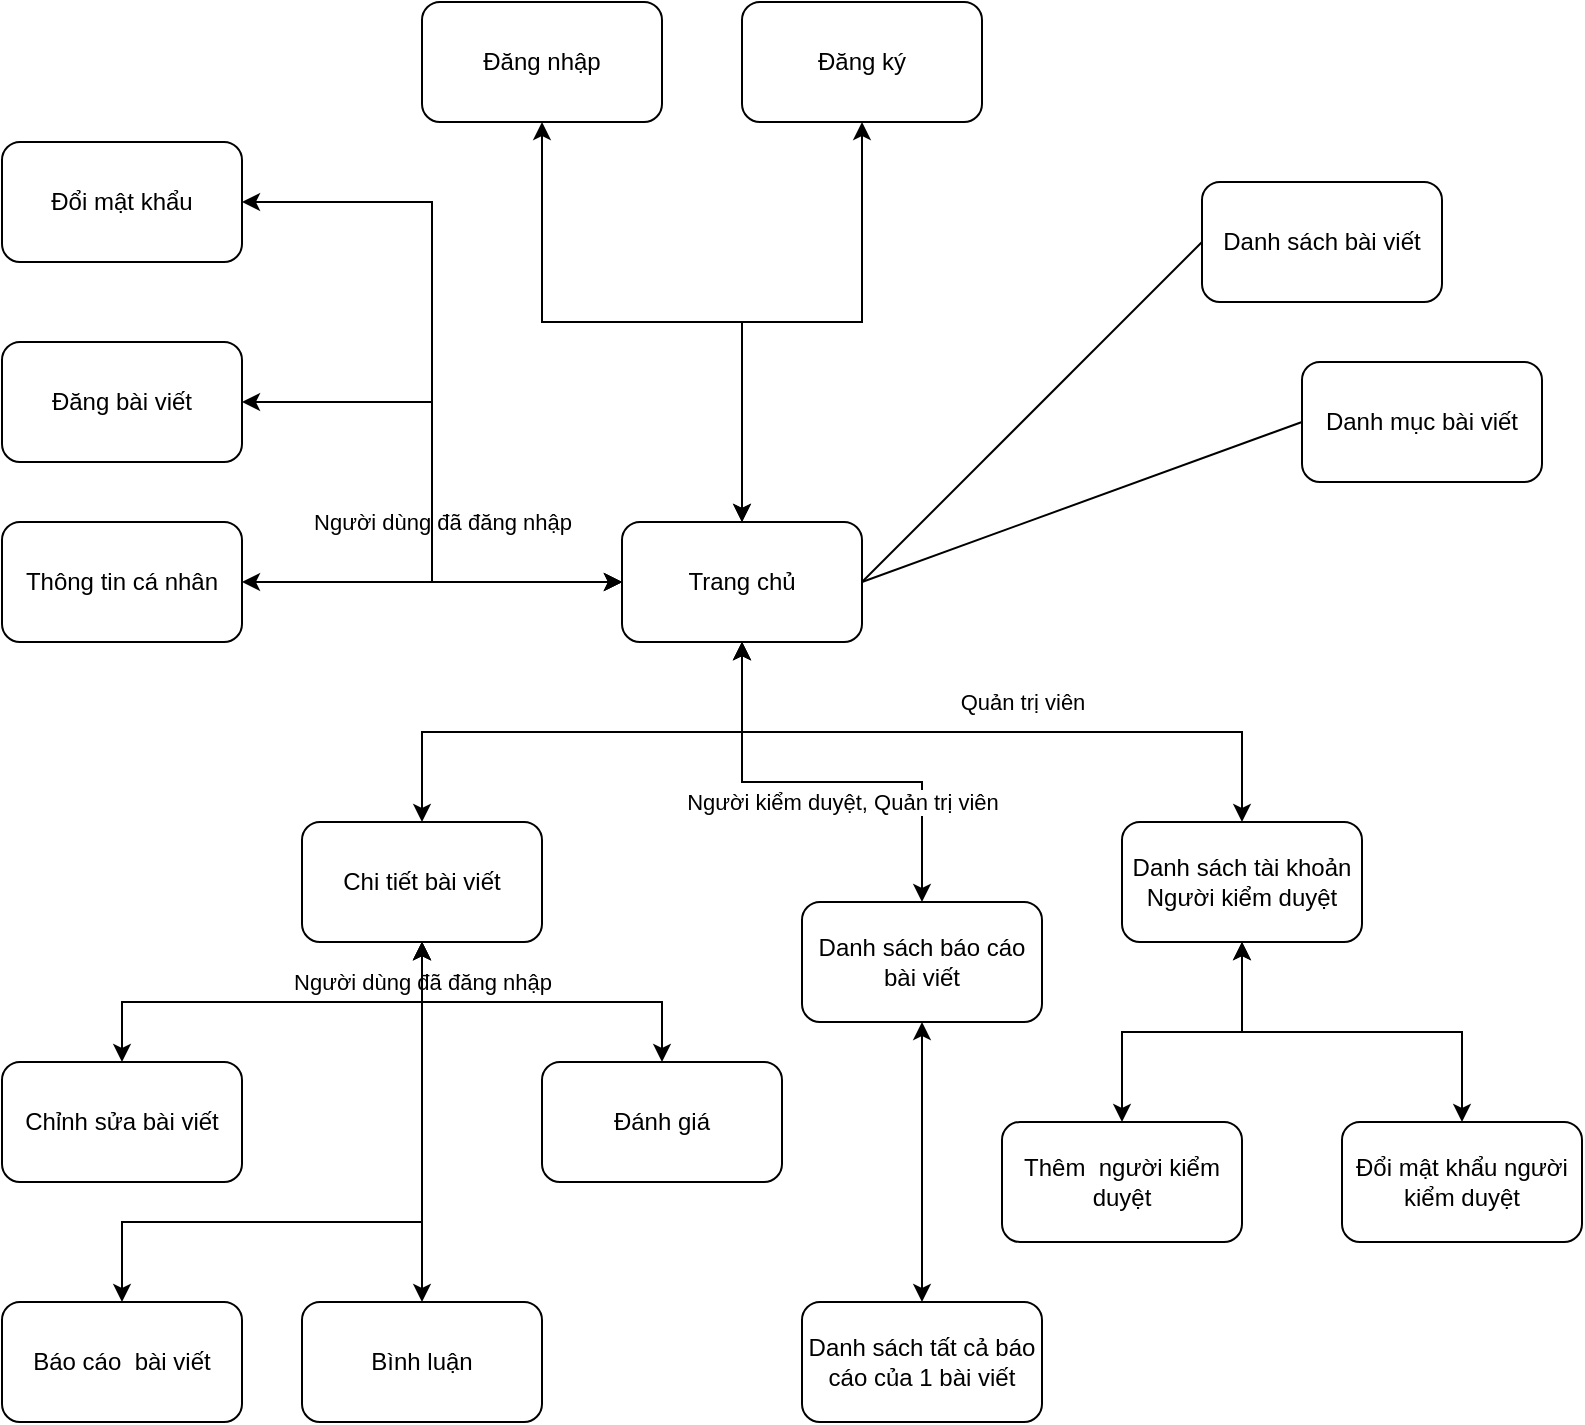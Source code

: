 <mxfile version="16.1.0" type="github">
  <diagram id="9b-n6-_HOrm0a3b0DLh-" name="Page-1">
    <mxGraphModel dx="1298" dy="868" grid="1" gridSize="10" guides="1" tooltips="1" connect="1" arrows="1" fold="1" page="1" pageScale="1" pageWidth="1200" pageHeight="1920" math="0" shadow="0">
      <root>
        <mxCell id="0" />
        <mxCell id="1" parent="0" />
        <mxCell id="oOdg0apKDVtBuKh9M6Oo-1" value="Trang chủ" style="rounded=1;whiteSpace=wrap;html=1;" vertex="1" parent="1">
          <mxGeometry x="540" y="290" width="120" height="60" as="geometry" />
        </mxCell>
        <mxCell id="oOdg0apKDVtBuKh9M6Oo-2" value="Đăng nhập" style="rounded=1;whiteSpace=wrap;html=1;" vertex="1" parent="1">
          <mxGeometry x="440" y="30" width="120" height="60" as="geometry" />
        </mxCell>
        <mxCell id="oOdg0apKDVtBuKh9M6Oo-3" value="Đăng ký" style="rounded=1;whiteSpace=wrap;html=1;" vertex="1" parent="1">
          <mxGeometry x="600" y="30" width="120" height="60" as="geometry" />
        </mxCell>
        <mxCell id="oOdg0apKDVtBuKh9M6Oo-4" value="Danh sách bài viết" style="rounded=1;whiteSpace=wrap;html=1;" vertex="1" parent="1">
          <mxGeometry x="830" y="120" width="120" height="60" as="geometry" />
        </mxCell>
        <mxCell id="oOdg0apKDVtBuKh9M6Oo-5" value="Danh mục bài viết" style="rounded=1;whiteSpace=wrap;html=1;" vertex="1" parent="1">
          <mxGeometry x="880" y="210" width="120" height="60" as="geometry" />
        </mxCell>
        <mxCell id="oOdg0apKDVtBuKh9M6Oo-6" value="Chi tiết bài viết" style="rounded=1;whiteSpace=wrap;html=1;" vertex="1" parent="1">
          <mxGeometry x="380" y="440" width="120" height="60" as="geometry" />
        </mxCell>
        <mxCell id="oOdg0apKDVtBuKh9M6Oo-7" value="Đánh giá" style="rounded=1;whiteSpace=wrap;html=1;" vertex="1" parent="1">
          <mxGeometry x="500" y="560" width="120" height="60" as="geometry" />
        </mxCell>
        <mxCell id="oOdg0apKDVtBuKh9M6Oo-8" value="Bình luận" style="rounded=1;whiteSpace=wrap;html=1;" vertex="1" parent="1">
          <mxGeometry x="380" y="680" width="120" height="60" as="geometry" />
        </mxCell>
        <mxCell id="oOdg0apKDVtBuKh9M6Oo-9" value="Báo cáo &amp;nbsp;bài viết" style="rounded=1;whiteSpace=wrap;html=1;" vertex="1" parent="1">
          <mxGeometry x="230" y="680" width="120" height="60" as="geometry" />
        </mxCell>
        <mxCell id="oOdg0apKDVtBuKh9M6Oo-10" value="Chỉnh sửa bài viết" style="rounded=1;whiteSpace=wrap;html=1;" vertex="1" parent="1">
          <mxGeometry x="230" y="560" width="120" height="60" as="geometry" />
        </mxCell>
        <mxCell id="oOdg0apKDVtBuKh9M6Oo-11" value="Đăng bài viết" style="rounded=1;whiteSpace=wrap;html=1;" vertex="1" parent="1">
          <mxGeometry x="230" y="200" width="120" height="60" as="geometry" />
        </mxCell>
        <mxCell id="oOdg0apKDVtBuKh9M6Oo-12" value="Danh sách báo cáo bài viết" style="rounded=1;whiteSpace=wrap;html=1;" vertex="1" parent="1">
          <mxGeometry x="630" y="480" width="120" height="60" as="geometry" />
        </mxCell>
        <mxCell id="oOdg0apKDVtBuKh9M6Oo-13" value="Danh sách tất cả báo cáo của 1 bài viết" style="rounded=1;whiteSpace=wrap;html=1;" vertex="1" parent="1">
          <mxGeometry x="630" y="680" width="120" height="60" as="geometry" />
        </mxCell>
        <mxCell id="oOdg0apKDVtBuKh9M6Oo-14" value="Danh sách tài khoản Người kiểm duyệt&lt;br&gt;" style="rounded=1;whiteSpace=wrap;html=1;" vertex="1" parent="1">
          <mxGeometry x="790" y="440" width="120" height="60" as="geometry" />
        </mxCell>
        <mxCell id="oOdg0apKDVtBuKh9M6Oo-15" value="Thêm &amp;nbsp;người kiểm duyệt" style="rounded=1;whiteSpace=wrap;html=1;" vertex="1" parent="1">
          <mxGeometry x="730" y="590" width="120" height="60" as="geometry" />
        </mxCell>
        <mxCell id="oOdg0apKDVtBuKh9M6Oo-16" value="Đổi mật khẩu người kiểm duyệt" style="rounded=1;whiteSpace=wrap;html=1;" vertex="1" parent="1">
          <mxGeometry x="900" y="590" width="120" height="60" as="geometry" />
        </mxCell>
        <mxCell id="oOdg0apKDVtBuKh9M6Oo-17" value="Đổi mật khẩu" style="rounded=1;whiteSpace=wrap;html=1;" vertex="1" parent="1">
          <mxGeometry x="230" y="100" width="120" height="60" as="geometry" />
        </mxCell>
        <mxCell id="oOdg0apKDVtBuKh9M6Oo-18" value="Thông tin cá nhân" style="rounded=1;whiteSpace=wrap;html=1;" vertex="1" parent="1">
          <mxGeometry x="230" y="290" width="120" height="60" as="geometry" />
        </mxCell>
        <mxCell id="oOdg0apKDVtBuKh9M6Oo-20" value="" style="endArrow=none;html=1;rounded=0;entryX=0;entryY=0.5;entryDx=0;entryDy=0;exitX=1;exitY=0.5;exitDx=0;exitDy=0;" edge="1" parent="1" source="oOdg0apKDVtBuKh9M6Oo-1" target="oOdg0apKDVtBuKh9M6Oo-4">
          <mxGeometry width="50" height="50" relative="1" as="geometry">
            <mxPoint x="580" y="400" as="sourcePoint" />
            <mxPoint x="630" y="350" as="targetPoint" />
          </mxGeometry>
        </mxCell>
        <mxCell id="oOdg0apKDVtBuKh9M6Oo-21" value="" style="endArrow=none;html=1;rounded=0;entryX=0;entryY=0.5;entryDx=0;entryDy=0;exitX=1;exitY=0.5;exitDx=0;exitDy=0;" edge="1" parent="1" source="oOdg0apKDVtBuKh9M6Oo-1" target="oOdg0apKDVtBuKh9M6Oo-5">
          <mxGeometry width="50" height="50" relative="1" as="geometry">
            <mxPoint x="580" y="400" as="sourcePoint" />
            <mxPoint x="630" y="350" as="targetPoint" />
          </mxGeometry>
        </mxCell>
        <mxCell id="oOdg0apKDVtBuKh9M6Oo-22" value="" style="endArrow=classic;startArrow=classic;html=1;rounded=0;entryX=0.5;entryY=1;entryDx=0;entryDy=0;exitX=0.5;exitY=0;exitDx=0;exitDy=0;elbow=vertical;edgeStyle=elbowEdgeStyle;" edge="1" parent="1" source="oOdg0apKDVtBuKh9M6Oo-1" target="oOdg0apKDVtBuKh9M6Oo-2">
          <mxGeometry width="50" height="50" relative="1" as="geometry">
            <mxPoint x="620" y="400" as="sourcePoint" />
            <mxPoint x="670" y="350" as="targetPoint" />
          </mxGeometry>
        </mxCell>
        <mxCell id="oOdg0apKDVtBuKh9M6Oo-23" value="" style="endArrow=classic;startArrow=classic;html=1;rounded=0;elbow=vertical;entryX=0.5;entryY=1;entryDx=0;entryDy=0;exitX=0.5;exitY=0;exitDx=0;exitDy=0;edgeStyle=elbowEdgeStyle;" edge="1" parent="1" source="oOdg0apKDVtBuKh9M6Oo-1" target="oOdg0apKDVtBuKh9M6Oo-3">
          <mxGeometry width="50" height="50" relative="1" as="geometry">
            <mxPoint x="620" y="400" as="sourcePoint" />
            <mxPoint x="670" y="350" as="targetPoint" />
          </mxGeometry>
        </mxCell>
        <mxCell id="oOdg0apKDVtBuKh9M6Oo-24" value="Người dùng đã đăng nhập" style="endArrow=classic;startArrow=classic;html=1;rounded=0;exitX=1;exitY=0.5;exitDx=0;exitDy=0;entryX=0;entryY=0.5;entryDx=0;entryDy=0;edgeStyle=elbowEdgeStyle;" edge="1" parent="1" source="oOdg0apKDVtBuKh9M6Oo-17" target="oOdg0apKDVtBuKh9M6Oo-1">
          <mxGeometry x="0.342" y="5" width="50" height="50" relative="1" as="geometry">
            <mxPoint x="620" y="400" as="sourcePoint" />
            <mxPoint x="670" y="350" as="targetPoint" />
            <mxPoint as="offset" />
          </mxGeometry>
        </mxCell>
        <mxCell id="oOdg0apKDVtBuKh9M6Oo-25" value="" style="endArrow=classic;startArrow=classic;html=1;rounded=0;exitX=1;exitY=0.5;exitDx=0;exitDy=0;entryX=0;entryY=0.5;entryDx=0;entryDy=0;edgeStyle=elbowEdgeStyle;" edge="1" parent="1" source="oOdg0apKDVtBuKh9M6Oo-11" target="oOdg0apKDVtBuKh9M6Oo-1">
          <mxGeometry width="50" height="50" relative="1" as="geometry">
            <mxPoint x="620" y="400" as="sourcePoint" />
            <mxPoint x="670" y="350" as="targetPoint" />
          </mxGeometry>
        </mxCell>
        <mxCell id="oOdg0apKDVtBuKh9M6Oo-26" value="" style="endArrow=classic;startArrow=classic;html=1;rounded=0;exitX=1;exitY=0.5;exitDx=0;exitDy=0;entryX=0;entryY=0.5;entryDx=0;entryDy=0;edgeStyle=elbowEdgeStyle;" edge="1" parent="1" source="oOdg0apKDVtBuKh9M6Oo-18" target="oOdg0apKDVtBuKh9M6Oo-1">
          <mxGeometry width="50" height="50" relative="1" as="geometry">
            <mxPoint x="620" y="480" as="sourcePoint" />
            <mxPoint x="670" y="430" as="targetPoint" />
          </mxGeometry>
        </mxCell>
        <mxCell id="oOdg0apKDVtBuKh9M6Oo-27" value="" style="endArrow=classic;startArrow=classic;html=1;rounded=0;elbow=vertical;exitX=0.5;exitY=0;exitDx=0;exitDy=0;entryX=0.5;entryY=1;entryDx=0;entryDy=0;edgeStyle=elbowEdgeStyle;" edge="1" parent="1" source="oOdg0apKDVtBuKh9M6Oo-6" target="oOdg0apKDVtBuKh9M6Oo-1">
          <mxGeometry width="50" height="50" relative="1" as="geometry">
            <mxPoint x="620" y="480" as="sourcePoint" />
            <mxPoint x="670" y="430" as="targetPoint" />
          </mxGeometry>
        </mxCell>
        <mxCell id="oOdg0apKDVtBuKh9M6Oo-28" value="Người dùng đã đăng nhập" style="endArrow=classic;startArrow=classic;html=1;rounded=0;elbow=vertical;exitX=0.5;exitY=0;exitDx=0;exitDy=0;entryX=0.5;entryY=1;entryDx=0;entryDy=0;edgeStyle=elbowEdgeStyle;" edge="1" parent="1" source="oOdg0apKDVtBuKh9M6Oo-10" target="oOdg0apKDVtBuKh9M6Oo-6">
          <mxGeometry x="0.809" width="50" height="50" relative="1" as="geometry">
            <mxPoint x="620" y="520" as="sourcePoint" />
            <mxPoint x="670" y="470" as="targetPoint" />
            <mxPoint as="offset" />
          </mxGeometry>
        </mxCell>
        <mxCell id="oOdg0apKDVtBuKh9M6Oo-29" value="" style="endArrow=classic;startArrow=classic;html=1;rounded=0;elbow=vertical;entryX=0.5;entryY=0;entryDx=0;entryDy=0;exitX=0.5;exitY=1;exitDx=0;exitDy=0;edgeStyle=elbowEdgeStyle;" edge="1" parent="1" source="oOdg0apKDVtBuKh9M6Oo-6" target="oOdg0apKDVtBuKh9M6Oo-7">
          <mxGeometry width="50" height="50" relative="1" as="geometry">
            <mxPoint x="620" y="520" as="sourcePoint" />
            <mxPoint x="670" y="470" as="targetPoint" />
          </mxGeometry>
        </mxCell>
        <mxCell id="oOdg0apKDVtBuKh9M6Oo-30" value="" style="endArrow=classic;startArrow=classic;html=1;rounded=0;elbow=vertical;entryX=0.5;entryY=0;entryDx=0;entryDy=0;exitX=0.5;exitY=1;exitDx=0;exitDy=0;edgeStyle=elbowEdgeStyle;" edge="1" parent="1" source="oOdg0apKDVtBuKh9M6Oo-6" target="oOdg0apKDVtBuKh9M6Oo-8">
          <mxGeometry width="50" height="50" relative="1" as="geometry">
            <mxPoint x="620" y="520" as="sourcePoint" />
            <mxPoint x="670" y="470" as="targetPoint" />
          </mxGeometry>
        </mxCell>
        <mxCell id="oOdg0apKDVtBuKh9M6Oo-31" value="" style="endArrow=classic;startArrow=classic;html=1;rounded=0;elbow=vertical;entryX=0.5;entryY=0;entryDx=0;entryDy=0;exitX=0.5;exitY=1;exitDx=0;exitDy=0;edgeStyle=elbowEdgeStyle;" edge="1" parent="1" source="oOdg0apKDVtBuKh9M6Oo-6" target="oOdg0apKDVtBuKh9M6Oo-9">
          <mxGeometry width="50" height="50" relative="1" as="geometry">
            <mxPoint x="560" y="660" as="sourcePoint" />
            <mxPoint x="670" y="470" as="targetPoint" />
            <Array as="points">
              <mxPoint x="370" y="640" />
            </Array>
          </mxGeometry>
        </mxCell>
        <mxCell id="oOdg0apKDVtBuKh9M6Oo-32" value="Người kiểm duyệt, Quản trị viên" style="endArrow=classic;startArrow=classic;html=1;rounded=0;elbow=vertical;entryX=0.5;entryY=0;entryDx=0;entryDy=0;exitX=0.5;exitY=1;exitDx=0;exitDy=0;edgeStyle=elbowEdgeStyle;" edge="1" parent="1" source="oOdg0apKDVtBuKh9M6Oo-1" target="oOdg0apKDVtBuKh9M6Oo-12">
          <mxGeometry x="0.091" y="-10" width="50" height="50" relative="1" as="geometry">
            <mxPoint x="620" y="520" as="sourcePoint" />
            <mxPoint x="670" y="470" as="targetPoint" />
            <Array as="points">
              <mxPoint x="650" y="420" />
            </Array>
            <mxPoint as="offset" />
          </mxGeometry>
        </mxCell>
        <mxCell id="oOdg0apKDVtBuKh9M6Oo-33" value="" style="endArrow=classic;startArrow=classic;html=1;rounded=0;elbow=vertical;entryX=0.5;entryY=0;entryDx=0;entryDy=0;exitX=0.5;exitY=1;exitDx=0;exitDy=0;edgeStyle=elbowEdgeStyle;" edge="1" parent="1" source="oOdg0apKDVtBuKh9M6Oo-12" target="oOdg0apKDVtBuKh9M6Oo-13">
          <mxGeometry width="50" height="50" relative="1" as="geometry">
            <mxPoint x="620" y="520" as="sourcePoint" />
            <mxPoint x="670" y="470" as="targetPoint" />
          </mxGeometry>
        </mxCell>
        <mxCell id="oOdg0apKDVtBuKh9M6Oo-34" value="Quản trị viên" style="endArrow=classic;startArrow=classic;html=1;rounded=0;elbow=vertical;entryX=0.5;entryY=0;entryDx=0;entryDy=0;exitX=0.5;exitY=1;exitDx=0;exitDy=0;edgeStyle=elbowEdgeStyle;" edge="1" parent="1" source="oOdg0apKDVtBuKh9M6Oo-1" target="oOdg0apKDVtBuKh9M6Oo-14">
          <mxGeometry x="0.088" y="15" width="50" height="50" relative="1" as="geometry">
            <mxPoint x="670" y="440" as="sourcePoint" />
            <mxPoint x="720" y="390" as="targetPoint" />
            <mxPoint as="offset" />
          </mxGeometry>
        </mxCell>
        <mxCell id="oOdg0apKDVtBuKh9M6Oo-35" value="" style="endArrow=classic;startArrow=classic;html=1;rounded=0;elbow=vertical;entryX=0.5;entryY=0;entryDx=0;entryDy=0;exitX=0.5;exitY=1;exitDx=0;exitDy=0;edgeStyle=elbowEdgeStyle;" edge="1" parent="1" source="oOdg0apKDVtBuKh9M6Oo-14" target="oOdg0apKDVtBuKh9M6Oo-15">
          <mxGeometry width="50" height="50" relative="1" as="geometry">
            <mxPoint x="670" y="440" as="sourcePoint" />
            <mxPoint x="720" y="390" as="targetPoint" />
          </mxGeometry>
        </mxCell>
        <mxCell id="oOdg0apKDVtBuKh9M6Oo-36" value="" style="endArrow=classic;startArrow=classic;html=1;rounded=0;elbow=vertical;entryX=0.5;entryY=0;entryDx=0;entryDy=0;exitX=0.5;exitY=1;exitDx=0;exitDy=0;edgeStyle=elbowEdgeStyle;" edge="1" parent="1" source="oOdg0apKDVtBuKh9M6Oo-14" target="oOdg0apKDVtBuKh9M6Oo-16">
          <mxGeometry width="50" height="50" relative="1" as="geometry">
            <mxPoint x="670" y="440" as="sourcePoint" />
            <mxPoint x="720" y="390" as="targetPoint" />
          </mxGeometry>
        </mxCell>
      </root>
    </mxGraphModel>
  </diagram>
</mxfile>
